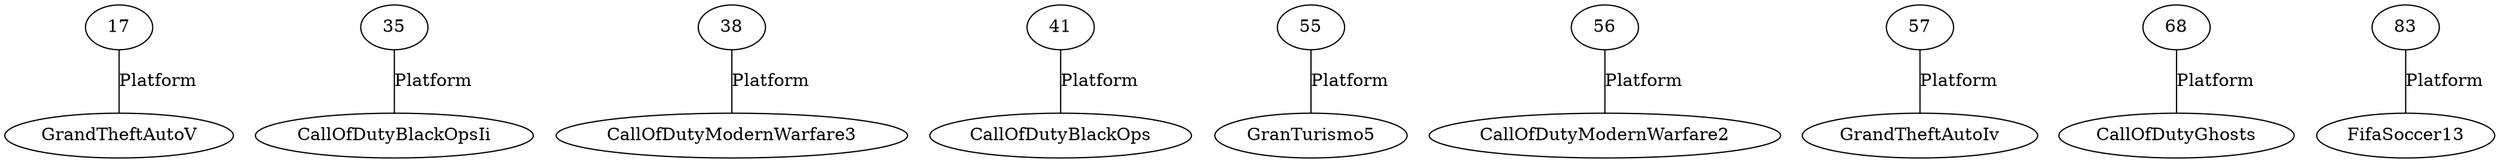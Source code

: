  
        graph "grafo" { 
        overlap = "scale"; 
        17 -- GrandTheftAutoV [label=Platform]
35 -- CallOfDutyBlackOpsIi [label=Platform]
38 -- CallOfDutyModernWarfare3 [label=Platform]
41 -- CallOfDutyBlackOps [label=Platform]
55 -- GranTurismo5 [label=Platform]
56 -- CallOfDutyModernWarfare2 [label=Platform]
57 -- GrandTheftAutoIv [label=Platform]
68 -- CallOfDutyGhosts [label=Platform]
83 -- FifaSoccer13 [label=Platform]
}
